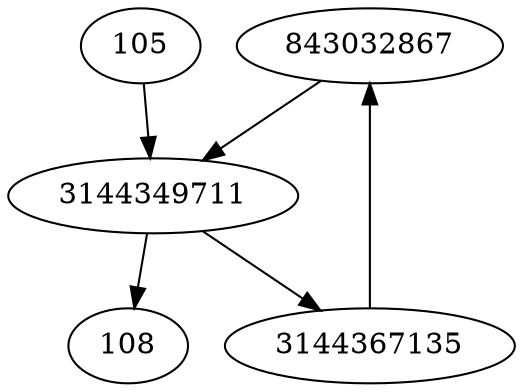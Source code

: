 strict digraph  {
843032867;
105;
108;
3144349711;
3144367135;
843032867 -> 3144349711;
105 -> 3144349711;
3144349711 -> 108;
3144349711 -> 3144367135;
3144367135 -> 843032867;
}
